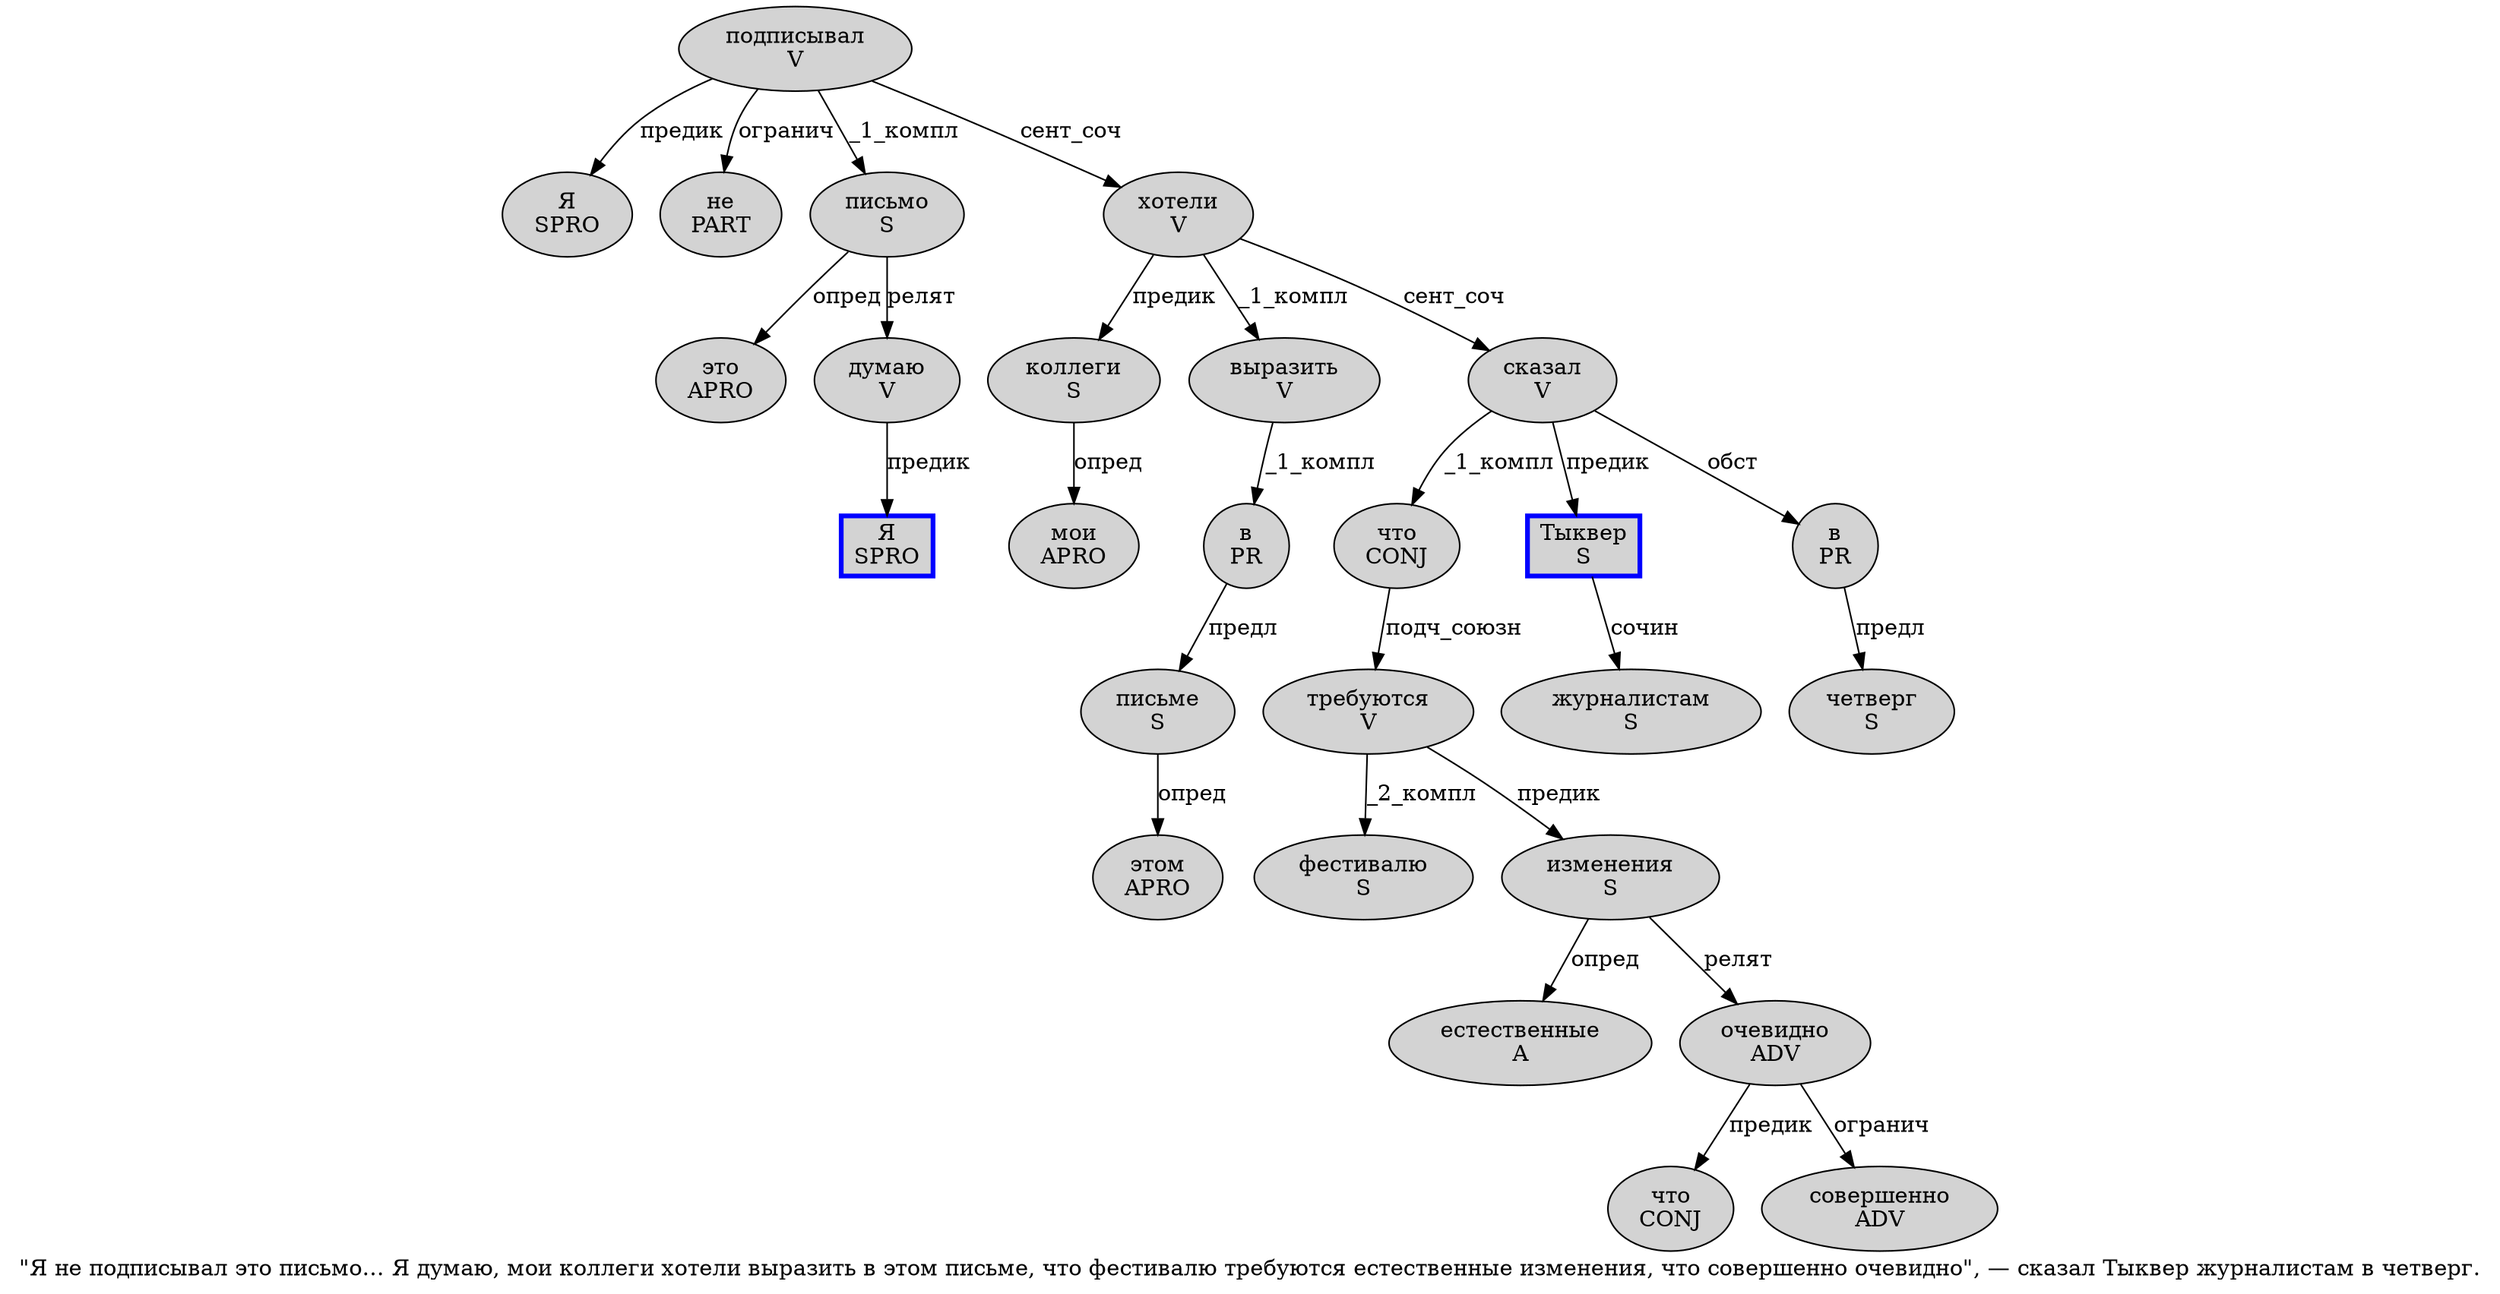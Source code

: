 digraph SENTENCE_597 {
	graph [label="\"Я не подписывал это письмо… Я думаю, мои коллеги хотели выразить в этом письме, что фестивалю требуются естественные изменения, что совершенно очевидно\", — сказал Тыквер журналистам в четверг."]
	node [style=filled]
		1 [label="Я
SPRO" color="" fillcolor=lightgray penwidth=1 shape=ellipse]
		2 [label="не
PART" color="" fillcolor=lightgray penwidth=1 shape=ellipse]
		3 [label="подписывал
V" color="" fillcolor=lightgray penwidth=1 shape=ellipse]
		4 [label="это
APRO" color="" fillcolor=lightgray penwidth=1 shape=ellipse]
		5 [label="письмо
S" color="" fillcolor=lightgray penwidth=1 shape=ellipse]
		7 [label="Я
SPRO" color=blue fillcolor=lightgray penwidth=3 shape=box]
		8 [label="думаю
V" color="" fillcolor=lightgray penwidth=1 shape=ellipse]
		10 [label="мои
APRO" color="" fillcolor=lightgray penwidth=1 shape=ellipse]
		11 [label="коллеги
S" color="" fillcolor=lightgray penwidth=1 shape=ellipse]
		12 [label="хотели
V" color="" fillcolor=lightgray penwidth=1 shape=ellipse]
		13 [label="выразить
V" color="" fillcolor=lightgray penwidth=1 shape=ellipse]
		14 [label="в
PR" color="" fillcolor=lightgray penwidth=1 shape=ellipse]
		15 [label="этом
APRO" color="" fillcolor=lightgray penwidth=1 shape=ellipse]
		16 [label="письме
S" color="" fillcolor=lightgray penwidth=1 shape=ellipse]
		18 [label="что
CONJ" color="" fillcolor=lightgray penwidth=1 shape=ellipse]
		19 [label="фестивалю
S" color="" fillcolor=lightgray penwidth=1 shape=ellipse]
		20 [label="требуются
V" color="" fillcolor=lightgray penwidth=1 shape=ellipse]
		21 [label="естественные
A" color="" fillcolor=lightgray penwidth=1 shape=ellipse]
		22 [label="изменения
S" color="" fillcolor=lightgray penwidth=1 shape=ellipse]
		24 [label="что
CONJ" color="" fillcolor=lightgray penwidth=1 shape=ellipse]
		25 [label="совершенно
ADV" color="" fillcolor=lightgray penwidth=1 shape=ellipse]
		26 [label="очевидно
ADV" color="" fillcolor=lightgray penwidth=1 shape=ellipse]
		30 [label="сказал
V" color="" fillcolor=lightgray penwidth=1 shape=ellipse]
		31 [label="Тыквер
S" color=blue fillcolor=lightgray penwidth=3 shape=box]
		32 [label="журналистам
S" color="" fillcolor=lightgray penwidth=1 shape=ellipse]
		33 [label="в
PR" color="" fillcolor=lightgray penwidth=1 shape=ellipse]
		34 [label="четверг
S" color="" fillcolor=lightgray penwidth=1 shape=ellipse]
			11 -> 10 [label="опред"]
			26 -> 24 [label="предик"]
			26 -> 25 [label="огранич"]
			18 -> 20 [label="подч_союзн"]
			3 -> 1 [label="предик"]
			3 -> 2 [label="огранич"]
			3 -> 5 [label="_1_компл"]
			3 -> 12 [label="сент_соч"]
			30 -> 18 [label="_1_компл"]
			30 -> 31 [label="предик"]
			30 -> 33 [label="обст"]
			16 -> 15 [label="опред"]
			5 -> 4 [label="опред"]
			5 -> 8 [label="релят"]
			14 -> 16 [label="предл"]
			33 -> 34 [label="предл"]
			13 -> 14 [label="_1_компл"]
			20 -> 19 [label="_2_компл"]
			20 -> 22 [label="предик"]
			8 -> 7 [label="предик"]
			12 -> 11 [label="предик"]
			12 -> 13 [label="_1_компл"]
			12 -> 30 [label="сент_соч"]
			22 -> 21 [label="опред"]
			22 -> 26 [label="релят"]
			31 -> 32 [label="сочин"]
}